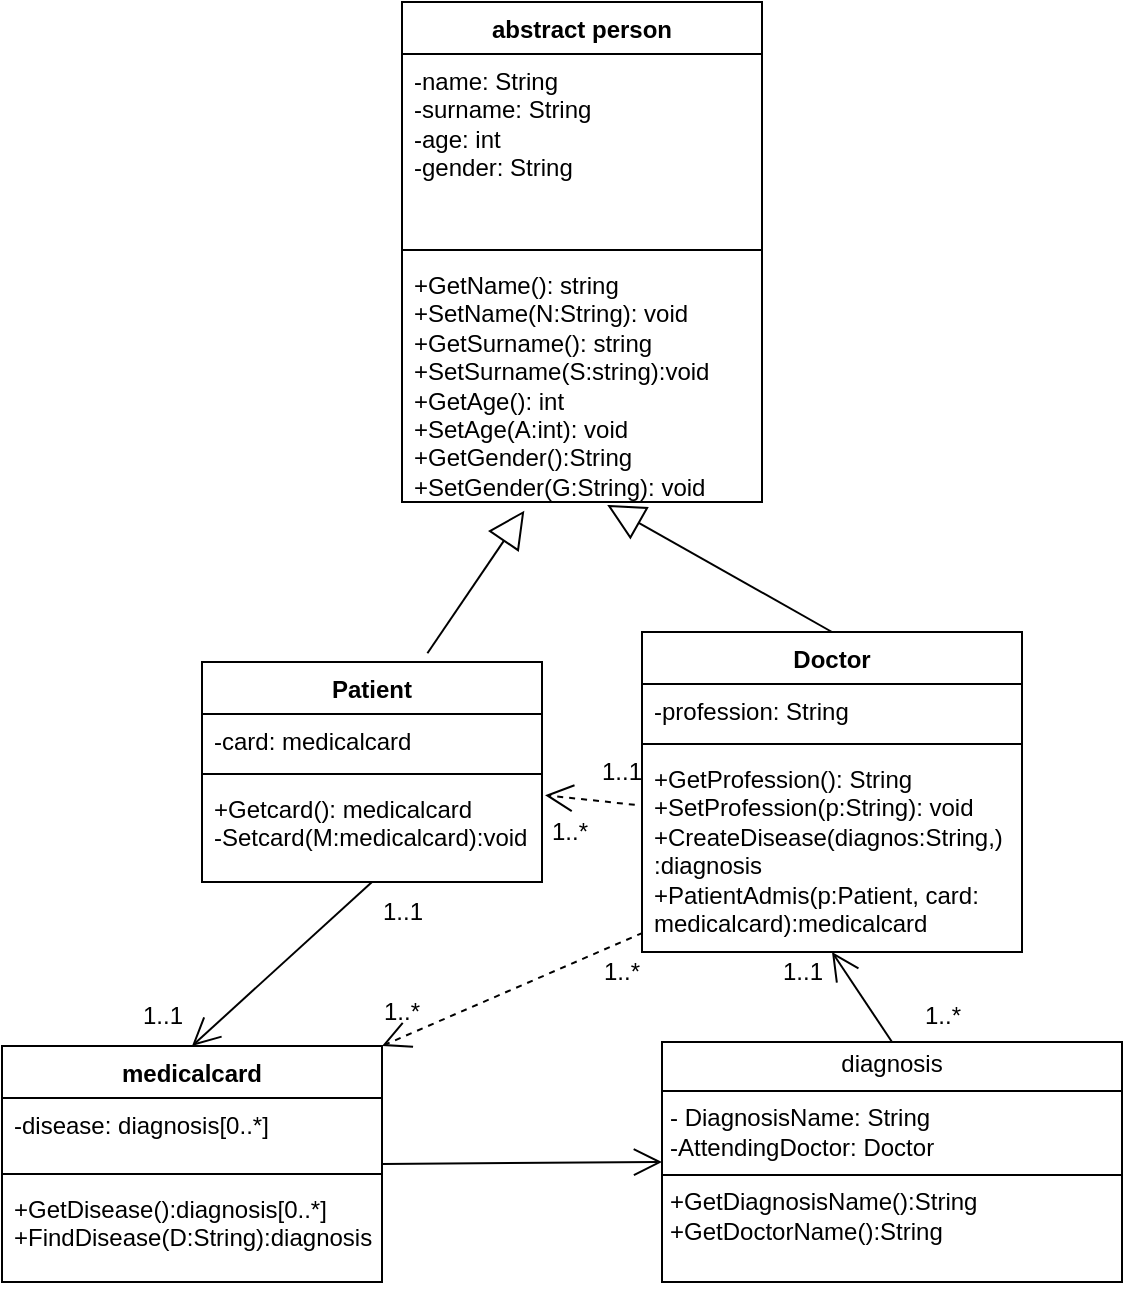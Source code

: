<mxfile version="28.2.7">
  <diagram name="Страница — 1" id="gY2O-qyHXz5owjPsCHkH">
    <mxGraphModel dx="1042" dy="563" grid="1" gridSize="10" guides="1" tooltips="1" connect="1" arrows="1" fold="1" page="1" pageScale="1" pageWidth="827" pageHeight="1169" math="0" shadow="0">
      <root>
        <mxCell id="0" />
        <mxCell id="1" parent="0" />
        <mxCell id="5JC2hDjhxfH2RwqzCJOT-5" value="&lt;div&gt;abstract person&lt;/div&gt;&lt;div&gt;&lt;br&gt;&lt;/div&gt;" style="swimlane;fontStyle=1;align=center;verticalAlign=top;childLayout=stackLayout;horizontal=1;startSize=26;horizontalStack=0;resizeParent=1;resizeParentMax=0;resizeLast=0;collapsible=1;marginBottom=0;whiteSpace=wrap;html=1;" parent="1" vertex="1">
          <mxGeometry x="300" y="20" width="180" height="250" as="geometry" />
        </mxCell>
        <mxCell id="5JC2hDjhxfH2RwqzCJOT-6" value="&lt;div&gt;-name: String&lt;/div&gt;&lt;div&gt;-surname: String&lt;/div&gt;&lt;div&gt;-age: int&lt;/div&gt;&lt;div&gt;-gender: String&lt;/div&gt;" style="text;strokeColor=none;fillColor=none;align=left;verticalAlign=top;spacingLeft=4;spacingRight=4;overflow=hidden;rotatable=0;points=[[0,0.5],[1,0.5]];portConstraint=eastwest;whiteSpace=wrap;html=1;" parent="5JC2hDjhxfH2RwqzCJOT-5" vertex="1">
          <mxGeometry y="26" width="180" height="94" as="geometry" />
        </mxCell>
        <mxCell id="5JC2hDjhxfH2RwqzCJOT-7" value="" style="line;strokeWidth=1;fillColor=none;align=left;verticalAlign=middle;spacingTop=-1;spacingLeft=3;spacingRight=3;rotatable=0;labelPosition=right;points=[];portConstraint=eastwest;strokeColor=inherit;" parent="5JC2hDjhxfH2RwqzCJOT-5" vertex="1">
          <mxGeometry y="120" width="180" height="8" as="geometry" />
        </mxCell>
        <mxCell id="5JC2hDjhxfH2RwqzCJOT-8" value="&lt;div&gt;+GetName(): string&lt;/div&gt;&lt;div&gt;+SetName(N:String): void&lt;/div&gt;&lt;div&gt;+GetSurname(): string&lt;/div&gt;&lt;div&gt;+SetSurname(S:string):void&lt;/div&gt;&lt;div&gt;+GetAge(): int&lt;/div&gt;&lt;div&gt;+SetAge(A:int): void&lt;/div&gt;&lt;div&gt;+GetGender():String&lt;/div&gt;&lt;div&gt;+SetGender(G:String): void&lt;/div&gt;" style="text;strokeColor=none;fillColor=none;align=left;verticalAlign=top;spacingLeft=4;spacingRight=4;overflow=hidden;rotatable=0;points=[[0,0.5],[1,0.5]];portConstraint=eastwest;whiteSpace=wrap;html=1;" parent="5JC2hDjhxfH2RwqzCJOT-5" vertex="1">
          <mxGeometry y="128" width="180" height="122" as="geometry" />
        </mxCell>
        <mxCell id="5JC2hDjhxfH2RwqzCJOT-11" value="Patient" style="swimlane;fontStyle=1;align=center;verticalAlign=top;childLayout=stackLayout;horizontal=1;startSize=26;horizontalStack=0;resizeParent=1;resizeParentMax=0;resizeLast=0;collapsible=1;marginBottom=0;whiteSpace=wrap;html=1;" parent="1" vertex="1">
          <mxGeometry x="200" y="350" width="170" height="110" as="geometry">
            <mxRectangle x="130" y="320" width="100" height="30" as="alternateBounds" />
          </mxGeometry>
        </mxCell>
        <mxCell id="5JC2hDjhxfH2RwqzCJOT-12" value="-card: medicalcard" style="text;strokeColor=none;fillColor=none;align=left;verticalAlign=top;spacingLeft=4;spacingRight=4;overflow=hidden;rotatable=0;points=[[0,0.5],[1,0.5]];portConstraint=eastwest;whiteSpace=wrap;html=1;" parent="5JC2hDjhxfH2RwqzCJOT-11" vertex="1">
          <mxGeometry y="26" width="170" height="26" as="geometry" />
        </mxCell>
        <mxCell id="5JC2hDjhxfH2RwqzCJOT-13" value="" style="line;strokeWidth=1;fillColor=none;align=left;verticalAlign=middle;spacingTop=-1;spacingLeft=3;spacingRight=3;rotatable=0;labelPosition=right;points=[];portConstraint=eastwest;strokeColor=inherit;" parent="5JC2hDjhxfH2RwqzCJOT-11" vertex="1">
          <mxGeometry y="52" width="170" height="8" as="geometry" />
        </mxCell>
        <mxCell id="5JC2hDjhxfH2RwqzCJOT-14" value="&lt;div&gt;+Getcard(): medicalcard&lt;/div&gt;&lt;div&gt;-Setcard(M:medicalcard):void&lt;/div&gt;&lt;div&gt;&lt;br&gt;&lt;/div&gt;" style="text;strokeColor=none;fillColor=none;align=left;verticalAlign=top;spacingLeft=4;spacingRight=4;overflow=hidden;rotatable=0;points=[[0,0.5],[1,0.5]];portConstraint=eastwest;whiteSpace=wrap;html=1;" parent="5JC2hDjhxfH2RwqzCJOT-11" vertex="1">
          <mxGeometry y="60" width="170" height="50" as="geometry" />
        </mxCell>
        <mxCell id="5JC2hDjhxfH2RwqzCJOT-16" value="medicalcard" style="swimlane;fontStyle=1;align=center;verticalAlign=top;childLayout=stackLayout;horizontal=1;startSize=26;horizontalStack=0;resizeParent=1;resizeParentMax=0;resizeLast=0;collapsible=1;marginBottom=0;whiteSpace=wrap;html=1;" parent="1" vertex="1">
          <mxGeometry x="100" y="542" width="190" height="118" as="geometry" />
        </mxCell>
        <mxCell id="5JC2hDjhxfH2RwqzCJOT-17" value="&lt;div&gt;-disease:&amp;nbsp;diagnosis[0..*]&lt;/div&gt;" style="text;strokeColor=none;fillColor=none;align=left;verticalAlign=top;spacingLeft=4;spacingRight=4;overflow=hidden;rotatable=0;points=[[0,0.5],[1,0.5]];portConstraint=eastwest;whiteSpace=wrap;html=1;" parent="5JC2hDjhxfH2RwqzCJOT-16" vertex="1">
          <mxGeometry y="26" width="190" height="34" as="geometry" />
        </mxCell>
        <mxCell id="5JC2hDjhxfH2RwqzCJOT-18" value="" style="line;strokeWidth=1;fillColor=none;align=left;verticalAlign=middle;spacingTop=-1;spacingLeft=3;spacingRight=3;rotatable=0;labelPosition=right;points=[];portConstraint=eastwest;strokeColor=inherit;" parent="5JC2hDjhxfH2RwqzCJOT-16" vertex="1">
          <mxGeometry y="60" width="190" height="8" as="geometry" />
        </mxCell>
        <mxCell id="5JC2hDjhxfH2RwqzCJOT-19" value="&lt;div&gt;+GetDisease():diagnosis[0..*]&lt;/div&gt;&lt;div&gt;+FindDisease(D:String):diagnosis&lt;/div&gt;" style="text;strokeColor=none;fillColor=none;align=left;verticalAlign=top;spacingLeft=4;spacingRight=4;overflow=hidden;rotatable=0;points=[[0,0.5],[1,0.5]];portConstraint=eastwest;whiteSpace=wrap;html=1;" parent="5JC2hDjhxfH2RwqzCJOT-16" vertex="1">
          <mxGeometry y="68" width="190" height="50" as="geometry" />
        </mxCell>
        <mxCell id="5JC2hDjhxfH2RwqzCJOT-25" value="Doctor" style="swimlane;fontStyle=1;align=center;verticalAlign=top;childLayout=stackLayout;horizontal=1;startSize=26;horizontalStack=0;resizeParent=1;resizeParentMax=0;resizeLast=0;collapsible=1;marginBottom=0;whiteSpace=wrap;html=1;" parent="1" vertex="1">
          <mxGeometry x="420" y="335" width="190" height="160" as="geometry" />
        </mxCell>
        <mxCell id="5JC2hDjhxfH2RwqzCJOT-26" value="&lt;div&gt;-profession: String&lt;/div&gt;&lt;div&gt;&lt;br&gt;&lt;/div&gt;" style="text;strokeColor=none;fillColor=none;align=left;verticalAlign=top;spacingLeft=4;spacingRight=4;overflow=hidden;rotatable=0;points=[[0,0.5],[1,0.5]];portConstraint=eastwest;whiteSpace=wrap;html=1;" parent="5JC2hDjhxfH2RwqzCJOT-25" vertex="1">
          <mxGeometry y="26" width="190" height="26" as="geometry" />
        </mxCell>
        <mxCell id="5JC2hDjhxfH2RwqzCJOT-27" value="" style="line;strokeWidth=1;fillColor=none;align=left;verticalAlign=middle;spacingTop=-1;spacingLeft=3;spacingRight=3;rotatable=0;labelPosition=right;points=[];portConstraint=eastwest;strokeColor=inherit;" parent="5JC2hDjhxfH2RwqzCJOT-25" vertex="1">
          <mxGeometry y="52" width="190" height="8" as="geometry" />
        </mxCell>
        <mxCell id="5JC2hDjhxfH2RwqzCJOT-28" value="&lt;div&gt;+GetProfession(): String&lt;/div&gt;&lt;div&gt;+SetProfession(p:String): void&lt;/div&gt;&lt;div&gt;+CreateDisease(diagnos:String,)&lt;/div&gt;&lt;div&gt;:diagnosis&lt;/div&gt;&lt;div&gt;+PatientAdmis(p:Patient, card: medicalcard):medicalcard&lt;/div&gt;" style="text;strokeColor=none;fillColor=none;align=left;verticalAlign=top;spacingLeft=4;spacingRight=4;overflow=hidden;rotatable=0;points=[[0,0.5],[1,0.5]];portConstraint=eastwest;whiteSpace=wrap;html=1;labelBackgroundColor=default;" parent="5JC2hDjhxfH2RwqzCJOT-25" vertex="1">
          <mxGeometry y="60" width="190" height="100" as="geometry" />
        </mxCell>
        <mxCell id="5JC2hDjhxfH2RwqzCJOT-29" value="" style="endArrow=block;endSize=16;endFill=0;html=1;rounded=0;exitX=0.663;exitY=-0.04;exitDx=0;exitDy=0;entryX=0.451;entryY=0.978;entryDx=0;entryDy=0;entryPerimeter=0;exitPerimeter=0;" parent="1" source="5JC2hDjhxfH2RwqzCJOT-11" edge="1">
          <mxGeometry width="160" relative="1" as="geometry">
            <mxPoint x="190" y="327" as="sourcePoint" />
            <mxPoint x="361.18" y="274.316" as="targetPoint" />
          </mxGeometry>
        </mxCell>
        <mxCell id="5JC2hDjhxfH2RwqzCJOT-30" value="" style="endArrow=block;endSize=16;endFill=0;html=1;rounded=0;exitX=0.5;exitY=0;exitDx=0;exitDy=0;entryX=0.57;entryY=1.012;entryDx=0;entryDy=0;entryPerimeter=0;" parent="1" source="5JC2hDjhxfH2RwqzCJOT-25" target="5JC2hDjhxfH2RwqzCJOT-8" edge="1">
          <mxGeometry width="160" relative="1" as="geometry">
            <mxPoint x="580" y="270" as="sourcePoint" />
            <mxPoint x="740" y="270" as="targetPoint" />
          </mxGeometry>
        </mxCell>
        <mxCell id="5JC2hDjhxfH2RwqzCJOT-41" value="&lt;div&gt;1..1&lt;/div&gt;" style="text;html=1;align=center;verticalAlign=middle;resizable=0;points=[];autosize=1;strokeColor=none;fillColor=none;" parent="1" vertex="1">
          <mxGeometry x="280" y="460" width="40" height="30" as="geometry" />
        </mxCell>
        <mxCell id="5JC2hDjhxfH2RwqzCJOT-42" value="&lt;div&gt;1..1&lt;/div&gt;" style="text;html=1;align=center;verticalAlign=middle;resizable=0;points=[];autosize=1;strokeColor=none;fillColor=none;" parent="1" vertex="1">
          <mxGeometry x="160" y="512" width="40" height="30" as="geometry" />
        </mxCell>
        <mxCell id="5JC2hDjhxfH2RwqzCJOT-45" value="" style="endArrow=open;endFill=1;endSize=12;html=1;rounded=0;exitX=0.5;exitY=1;exitDx=0;exitDy=0;entryX=0.5;entryY=0;entryDx=0;entryDy=0;" parent="1" source="5JC2hDjhxfH2RwqzCJOT-11" target="5JC2hDjhxfH2RwqzCJOT-16" edge="1">
          <mxGeometry width="160" relative="1" as="geometry">
            <mxPoint x="240" y="410" as="sourcePoint" />
            <mxPoint x="400" y="410" as="targetPoint" />
          </mxGeometry>
        </mxCell>
        <mxCell id="5JC2hDjhxfH2RwqzCJOT-46" value="&lt;p style=&quot;margin:0px;margin-top:4px;text-align:center;&quot;&gt;diagnosis&lt;/p&gt;&lt;hr size=&quot;1&quot; style=&quot;border-style:solid;&quot;&gt;&lt;p style=&quot;margin:0px;margin-left:4px;&quot;&gt;- DiagnosisName: String&lt;/p&gt;&lt;p style=&quot;margin:0px;margin-left:4px;&quot;&gt;-AttendingDoctor: Doctor&lt;/p&gt;&lt;hr size=&quot;1&quot; style=&quot;border-style:solid;&quot;&gt;&lt;p style=&quot;margin:0px;margin-left:4px;&quot;&gt;+GetDiagnosisName():String&lt;/p&gt;&lt;p style=&quot;margin:0px;margin-left:4px;&quot;&gt;+GetDoctorName():String&lt;/p&gt;&lt;p style=&quot;margin:0px;margin-left:4px;&quot;&gt;&lt;br&gt;&lt;/p&gt;" style="verticalAlign=top;align=left;overflow=fill;html=1;whiteSpace=wrap;" parent="1" vertex="1">
          <mxGeometry x="430" y="540" width="230" height="120" as="geometry" />
        </mxCell>
        <mxCell id="5JC2hDjhxfH2RwqzCJOT-47" value="" style="endArrow=open;endFill=1;endSize=12;html=1;rounded=0;exitX=1;exitY=0.5;exitDx=0;exitDy=0;entryX=0;entryY=0.5;entryDx=0;entryDy=0;" parent="1" source="5JC2hDjhxfH2RwqzCJOT-16" target="5JC2hDjhxfH2RwqzCJOT-46" edge="1">
          <mxGeometry width="160" relative="1" as="geometry">
            <mxPoint x="220" y="660" as="sourcePoint" />
            <mxPoint x="220" y="730" as="targetPoint" />
            <Array as="points" />
          </mxGeometry>
        </mxCell>
        <mxCell id="5JC2hDjhxfH2RwqzCJOT-49" value="" style="endArrow=open;endFill=1;endSize=12;html=1;rounded=0;exitX=0.5;exitY=0;exitDx=0;exitDy=0;entryX=0.5;entryY=1;entryDx=0;entryDy=0;" parent="1" source="5JC2hDjhxfH2RwqzCJOT-46" target="5JC2hDjhxfH2RwqzCJOT-25" edge="1">
          <mxGeometry width="160" relative="1" as="geometry">
            <mxPoint x="490" y="640" as="sourcePoint" />
            <mxPoint x="650" y="640" as="targetPoint" />
          </mxGeometry>
        </mxCell>
        <mxCell id="5JC2hDjhxfH2RwqzCJOT-50" value="&lt;div&gt;1..1&lt;/div&gt;" style="text;html=1;align=center;verticalAlign=middle;resizable=0;points=[];autosize=1;strokeColor=none;fillColor=none;" parent="1" vertex="1">
          <mxGeometry x="480" y="490" width="40" height="30" as="geometry" />
        </mxCell>
        <mxCell id="5JC2hDjhxfH2RwqzCJOT-51" value="&lt;div&gt;1..*&lt;/div&gt;" style="text;html=1;align=center;verticalAlign=middle;resizable=0;points=[];autosize=1;strokeColor=none;fillColor=none;" parent="1" vertex="1">
          <mxGeometry x="550" y="512" width="40" height="30" as="geometry" />
        </mxCell>
        <mxCell id="TEgGaIsz6R5FoD4s5aqz-1" value="" style="endArrow=open;endSize=12;dashed=1;html=1;rounded=0;entryX=1;entryY=0;entryDx=0;entryDy=0;exitX=0.002;exitY=0.904;exitDx=0;exitDy=0;exitPerimeter=0;" parent="1" source="5JC2hDjhxfH2RwqzCJOT-28" target="5JC2hDjhxfH2RwqzCJOT-16" edge="1">
          <mxGeometry x="-0.001" width="160" relative="1" as="geometry">
            <mxPoint x="330" y="420" as="sourcePoint" />
            <mxPoint x="490" y="420" as="targetPoint" />
            <mxPoint as="offset" />
          </mxGeometry>
        </mxCell>
        <mxCell id="TEgGaIsz6R5FoD4s5aqz-2" value="1..*" style="text;html=1;whiteSpace=wrap;strokeColor=none;fillColor=none;align=center;verticalAlign=middle;rounded=0;" parent="1" vertex="1">
          <mxGeometry x="380" y="490" width="60" height="30" as="geometry" />
        </mxCell>
        <mxCell id="TEgGaIsz6R5FoD4s5aqz-3" value="1..*" style="text;html=1;whiteSpace=wrap;strokeColor=none;fillColor=none;align=center;verticalAlign=middle;rounded=0;" parent="1" vertex="1">
          <mxGeometry x="270" y="510" width="60" height="30" as="geometry" />
        </mxCell>
        <mxCell id="Lwi3gvyt5oYIx6SD9fmP-1" value="" style="endArrow=open;endSize=12;dashed=1;html=1;rounded=0;entryX=1.009;entryY=0.132;entryDx=0;entryDy=0;entryPerimeter=0;exitX=-0.019;exitY=0.264;exitDx=0;exitDy=0;exitPerimeter=0;" edge="1" parent="1" source="5JC2hDjhxfH2RwqzCJOT-28" target="5JC2hDjhxfH2RwqzCJOT-14">
          <mxGeometry width="160" relative="1" as="geometry">
            <mxPoint x="330" y="370" as="sourcePoint" />
            <mxPoint x="490" y="370" as="targetPoint" />
          </mxGeometry>
        </mxCell>
        <mxCell id="Lwi3gvyt5oYIx6SD9fmP-2" value="1..*" style="text;html=1;whiteSpace=wrap;strokeColor=none;fillColor=none;align=center;verticalAlign=middle;rounded=0;" vertex="1" parent="1">
          <mxGeometry x="354" y="420" width="60" height="30" as="geometry" />
        </mxCell>
        <mxCell id="Lwi3gvyt5oYIx6SD9fmP-4" value="1..1" style="text;html=1;whiteSpace=wrap;strokeColor=none;fillColor=none;align=center;verticalAlign=middle;rounded=0;" vertex="1" parent="1">
          <mxGeometry x="380" y="390" width="60" height="30" as="geometry" />
        </mxCell>
      </root>
    </mxGraphModel>
  </diagram>
</mxfile>
